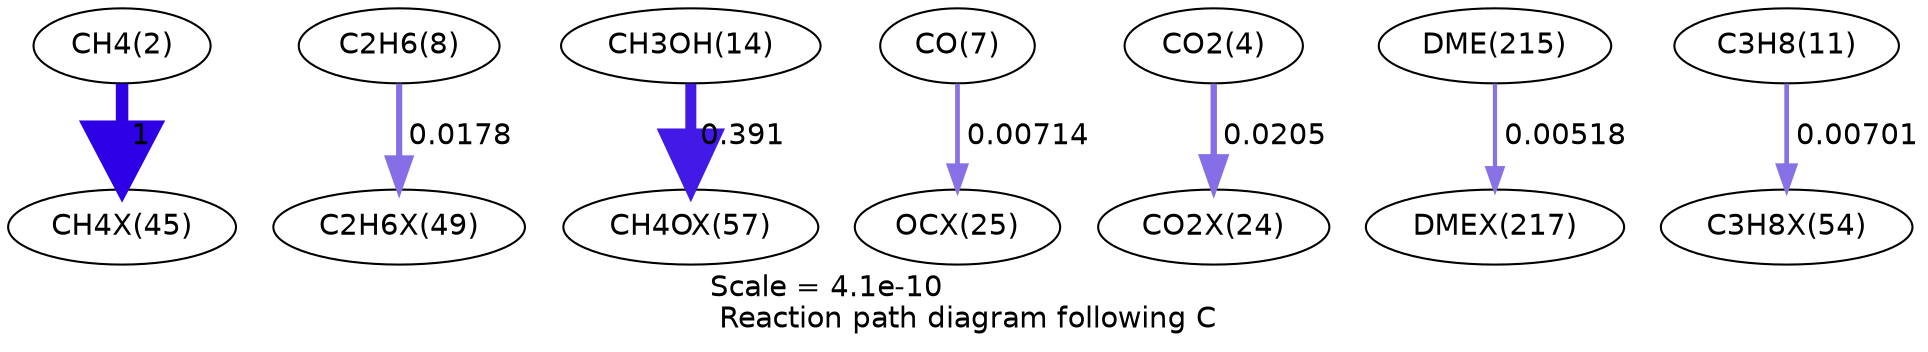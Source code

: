 digraph reaction_paths {
center=1;
s4 -> s35[fontname="Helvetica", penwidth=6, arrowsize=3, color="0.7, 1.5, 0.9"
, label=" 1"];
s10 -> s38[fontname="Helvetica", penwidth=2.96, arrowsize=1.48, color="0.7, 0.518, 0.9"
, label=" 0.0178"];
s16 -> s42[fontname="Helvetica", penwidth=5.29, arrowsize=2.65, color="0.7, 0.891, 0.9"
, label=" 0.391"];
s9 -> s31[fontname="Helvetica", penwidth=2.27, arrowsize=1.13, color="0.7, 0.507, 0.9"
, label=" 0.00714"];
s6 -> s30[fontname="Helvetica", penwidth=3.07, arrowsize=1.53, color="0.7, 0.52, 0.9"
, label=" 0.0205"];
s23 -> s46[fontname="Helvetica", penwidth=2.03, arrowsize=1.01, color="0.7, 0.505, 0.9"
, label=" 0.00518"];
s13 -> s39[fontname="Helvetica", penwidth=2.26, arrowsize=1.13, color="0.7, 0.507, 0.9"
, label=" 0.00701"];
s4 [ fontname="Helvetica", label="CH4(2)"];
s6 [ fontname="Helvetica", label="CO2(4)"];
s9 [ fontname="Helvetica", label="CO(7)"];
s10 [ fontname="Helvetica", label="C2H6(8)"];
s13 [ fontname="Helvetica", label="C3H8(11)"];
s16 [ fontname="Helvetica", label="CH3OH(14)"];
s23 [ fontname="Helvetica", label="DME(215)"];
s30 [ fontname="Helvetica", label="CO2X(24)"];
s31 [ fontname="Helvetica", label="OCX(25)"];
s35 [ fontname="Helvetica", label="CH4X(45)"];
s38 [ fontname="Helvetica", label="C2H6X(49)"];
s39 [ fontname="Helvetica", label="C3H8X(54)"];
s42 [ fontname="Helvetica", label="CH4OX(57)"];
s46 [ fontname="Helvetica", label="DMEX(217)"];
 label = "Scale = 4.1e-10\l Reaction path diagram following C";
 fontname = "Helvetica";
}

